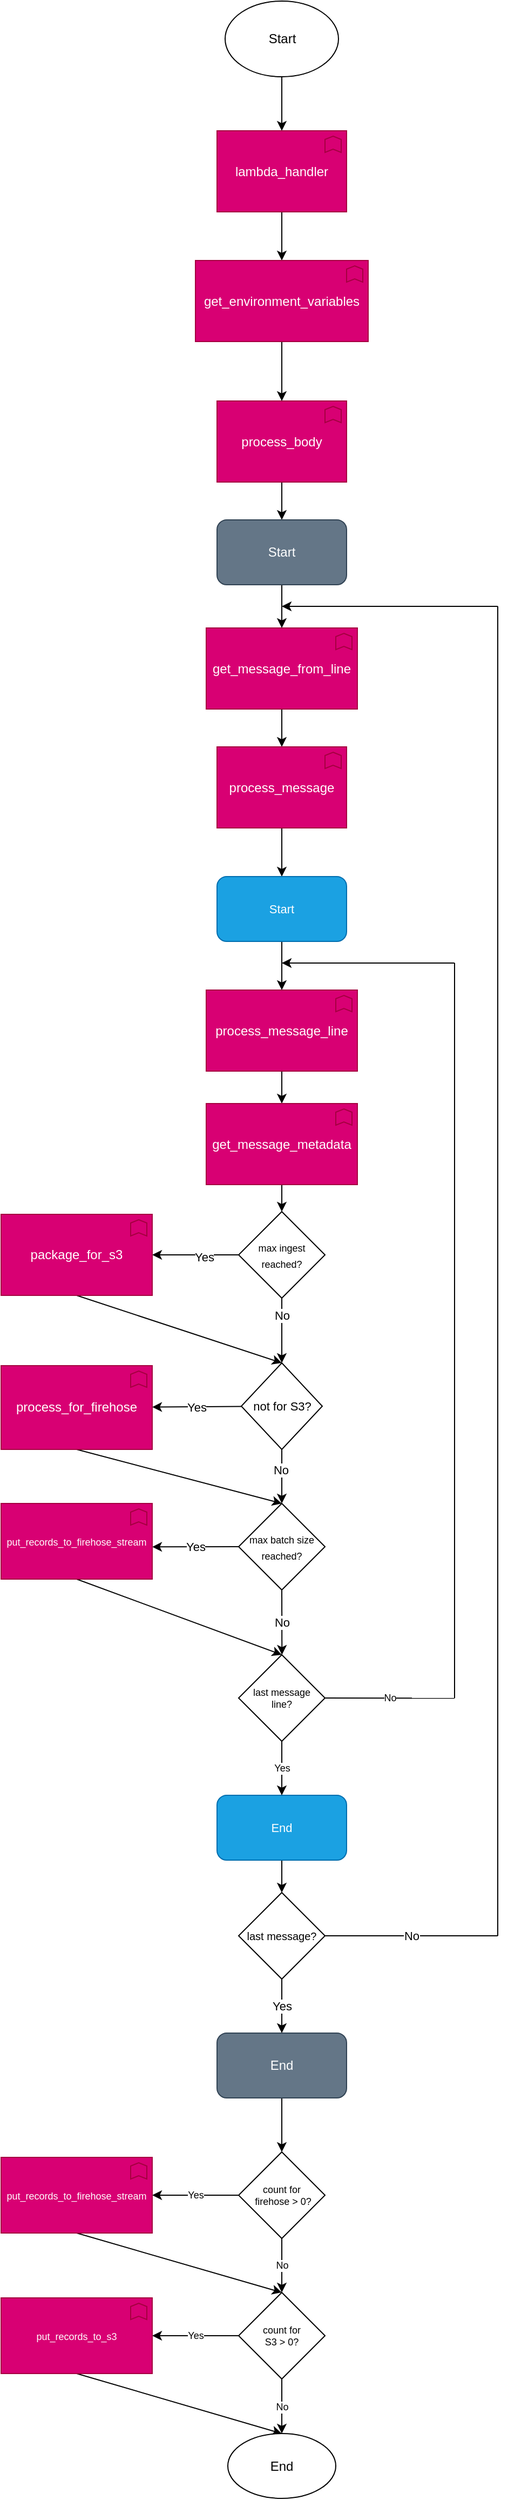 <mxfile>
    <diagram id="PvVdq7S-jclWojyiS0Vs" name="Page-1">
        <mxGraphModel dx="773" dy="604" grid="1" gridSize="10" guides="1" tooltips="1" connect="1" arrows="1" fold="1" page="1" pageScale="1" pageWidth="850" pageHeight="1100" background="#FFFFFF" math="0" shadow="0">
            <root>
                <mxCell id="0"/>
                <mxCell id="1" parent="0"/>
                <mxCell id="9" value="" style="edgeStyle=none;html=1;fontColor=#FFFFFF;" parent="1" target="7" edge="1">
                    <mxGeometry relative="1" as="geometry">
                        <mxPoint x="400" y="120" as="sourcePoint"/>
                    </mxGeometry>
                </mxCell>
                <mxCell id="21" value="" style="edgeStyle=none;html=1;fontColor=#FFFFFF;startArrow=none;startFill=0;" parent="1" source="7" target="13" edge="1">
                    <mxGeometry relative="1" as="geometry"/>
                </mxCell>
                <mxCell id="7" value="lambda_handler" style="html=1;outlineConnect=0;whiteSpace=wrap;fillColor=#d80073;shape=mxgraph.archimate.application;appType=function;strokeColor=#A50040;fontColor=#ffffff;" parent="1" vertex="1">
                    <mxGeometry x="340" y="170" width="120" height="75" as="geometry"/>
                </mxCell>
                <mxCell id="108" value="" style="edgeStyle=none;html=1;fontSize=11;fontColor=#FFFFFF;startArrow=none;startFill=0;endArrow=classic;endFill=1;" parent="1" source="11" target="60" edge="1">
                    <mxGeometry relative="1" as="geometry"/>
                </mxCell>
                <mxCell id="11" value="process_body" style="html=1;outlineConnect=0;whiteSpace=wrap;fillColor=#d80073;shape=mxgraph.archimate.application;appType=function;strokeColor=#A50040;fontColor=#ffffff;" parent="1" vertex="1">
                    <mxGeometry x="340" y="420" width="120" height="75" as="geometry"/>
                </mxCell>
                <mxCell id="22" value="" style="edgeStyle=none;html=1;fontColor=#FFFFFF;startArrow=none;startFill=0;" parent="1" source="13" target="11" edge="1">
                    <mxGeometry relative="1" as="geometry"/>
                </mxCell>
                <mxCell id="13" value="get_environment_variables" style="html=1;outlineConnect=0;whiteSpace=wrap;fillColor=#d80073;shape=mxgraph.archimate.application;appType=function;strokeColor=#A50040;fontColor=#ffffff;" parent="1" vertex="1">
                    <mxGeometry x="320" y="290" width="160" height="75" as="geometry"/>
                </mxCell>
                <mxCell id="83" value="" style="edgeStyle=none;html=1;fontSize=11;fontColor=#FFFFFF;startArrow=none;startFill=0;endArrow=classic;endFill=1;" parent="1" source="15" target="17" edge="1">
                    <mxGeometry relative="1" as="geometry"/>
                </mxCell>
                <mxCell id="15" value="get_message_from_line" style="html=1;outlineConnect=0;whiteSpace=wrap;fillColor=#d80073;shape=mxgraph.archimate.application;appType=function;strokeColor=#A50040;fontColor=#ffffff;" parent="1" vertex="1">
                    <mxGeometry x="330" y="630" width="140" height="75" as="geometry"/>
                </mxCell>
                <mxCell id="130" value="" style="edgeStyle=none;html=1;fontSize=11;fontColor=#FFFFFF;startArrow=none;startFill=0;endArrow=classic;endFill=1;" parent="1" source="17" target="87" edge="1">
                    <mxGeometry relative="1" as="geometry"/>
                </mxCell>
                <mxCell id="17" value="process_message" style="html=1;outlineConnect=0;whiteSpace=wrap;fillColor=#d80073;shape=mxgraph.archimate.application;appType=function;strokeColor=#A50040;fontColor=#ffffff;" parent="1" vertex="1">
                    <mxGeometry x="340" y="740" width="120" height="75" as="geometry"/>
                </mxCell>
                <mxCell id="133" value="" style="edgeStyle=none;html=1;fontSize=11;fontColor=#FFFFFF;startArrow=none;startFill=0;endArrow=classic;endFill=1;entryX=0.5;entryY=0;entryDx=0;entryDy=0;entryPerimeter=0;" parent="1" source="19" target="89" edge="1">
                    <mxGeometry relative="1" as="geometry">
                        <mxPoint x="400" y="1080" as="targetPoint"/>
                    </mxGeometry>
                </mxCell>
                <mxCell id="19" value="process_message_line" style="html=1;outlineConnect=0;whiteSpace=wrap;fillColor=#d80073;shape=mxgraph.archimate.application;appType=function;strokeColor=#A50040;fontColor=#ffffff;" parent="1" vertex="1">
                    <mxGeometry x="330" y="965" width="140" height="75" as="geometry"/>
                </mxCell>
                <mxCell id="33" value="" style="edgeStyle=none;html=1;fontColor=#000000;startArrow=none;startFill=0;labelBackgroundColor=#000000;" parent="1" source="26" target="28" edge="1">
                    <mxGeometry relative="1" as="geometry"/>
                </mxCell>
                <mxCell id="34" value="Yes" style="edgeLabel;html=1;align=center;verticalAlign=middle;resizable=0;points=[];fontColor=#000000;" parent="33" vertex="1" connectable="0">
                    <mxGeometry x="-0.254" y="2" relative="1" as="geometry">
                        <mxPoint x="-2" as="offset"/>
                    </mxGeometry>
                </mxCell>
                <mxCell id="94" value="" style="edgeStyle=none;html=1;fontSize=11;fontColor=#FFFFFF;startArrow=none;startFill=0;endArrow=classic;endFill=1;" parent="1" source="26" edge="1">
                    <mxGeometry relative="1" as="geometry">
                        <mxPoint x="400" y="1310" as="targetPoint"/>
                    </mxGeometry>
                </mxCell>
                <mxCell id="95" value="No" style="edgeLabel;html=1;align=center;verticalAlign=middle;resizable=0;points=[];fontSize=11;fontColor=#000000;" parent="94" vertex="1" connectable="0">
                    <mxGeometry x="-0.577" y="-2" relative="1" as="geometry">
                        <mxPoint x="2" y="3" as="offset"/>
                    </mxGeometry>
                </mxCell>
                <mxCell id="26" value="&lt;font style=&quot;font-size: 9px;&quot;&gt;max ingest reached?&lt;/font&gt;" style="rhombus;whiteSpace=wrap;html=1;fontColor=#000000;" parent="1" vertex="1">
                    <mxGeometry x="360" y="1170" width="80" height="80" as="geometry"/>
                </mxCell>
                <mxCell id="96" style="edgeStyle=none;html=1;exitX=0.5;exitY=1;exitDx=0;exitDy=0;exitPerimeter=0;fontSize=11;fontColor=#FFFFFF;startArrow=none;startFill=0;endArrow=classic;endFill=1;entryX=0.5;entryY=0;entryDx=0;entryDy=0;" parent="1" source="28" edge="1">
                    <mxGeometry relative="1" as="geometry">
                        <mxPoint x="400" y="1310" as="targetPoint"/>
                    </mxGeometry>
                </mxCell>
                <mxCell id="28" value="package_for_s3" style="html=1;outlineConnect=0;whiteSpace=wrap;fillColor=#d80073;shape=mxgraph.archimate.application;appType=function;strokeColor=#A50040;fontColor=#ffffff;" parent="1" vertex="1">
                    <mxGeometry x="140" y="1172.5" width="140" height="75" as="geometry"/>
                </mxCell>
                <mxCell id="125" style="edgeStyle=none;html=1;exitX=0.5;exitY=1;exitDx=0;exitDy=0;exitPerimeter=0;entryX=0.5;entryY=0;entryDx=0;entryDy=0;fontSize=11;fontColor=#FFFFFF;startArrow=none;startFill=0;endArrow=classic;endFill=1;" parent="1" source="36" target="39" edge="1">
                    <mxGeometry relative="1" as="geometry"/>
                </mxCell>
                <mxCell id="36" value="process_for_firehose" style="html=1;outlineConnect=0;whiteSpace=wrap;fillColor=#d80073;shape=mxgraph.archimate.application;appType=function;strokeColor=#A50040;fontColor=#ffffff;" parent="1" vertex="1">
                    <mxGeometry x="140" y="1312.5" width="140" height="77.5" as="geometry"/>
                </mxCell>
                <mxCell id="126" value="Yes" style="edgeStyle=none;html=1;exitX=0;exitY=0.5;exitDx=0;exitDy=0;fontSize=11;fontColor=default;startArrow=none;startFill=0;endArrow=classic;endFill=1;" parent="1" source="39" edge="1">
                    <mxGeometry relative="1" as="geometry">
                        <mxPoint x="280" y="1480.143" as="targetPoint"/>
                    </mxGeometry>
                </mxCell>
                <mxCell id="127" value="No" style="edgeStyle=none;html=1;exitX=0.5;exitY=1;exitDx=0;exitDy=0;fontSize=11;fontColor=default;startArrow=none;startFill=0;endArrow=classic;endFill=1;" parent="1" source="39" edge="1">
                    <mxGeometry relative="1" as="geometry">
                        <mxPoint x="400.138" y="1580" as="targetPoint"/>
                    </mxGeometry>
                </mxCell>
                <mxCell id="39" value="&lt;font style=&quot;font-size: 9px;&quot;&gt;max batch size reached?&lt;/font&gt;" style="rhombus;whiteSpace=wrap;html=1;fontColor=default;" parent="1" vertex="1">
                    <mxGeometry x="360" y="1440" width="80" height="80" as="geometry"/>
                </mxCell>
                <mxCell id="129" style="edgeStyle=none;html=1;exitX=0.5;exitY=1;exitDx=0;exitDy=0;exitPerimeter=0;fontSize=11;fontColor=#FFFFFF;startArrow=none;startFill=0;endArrow=classic;endFill=1;entryX=0.5;entryY=0;entryDx=0;entryDy=0;" parent="1" source="41" target="142" edge="1">
                    <mxGeometry relative="1" as="geometry">
                        <mxPoint x="330" y="1590" as="targetPoint"/>
                    </mxGeometry>
                </mxCell>
                <mxCell id="41" value="&lt;font style=&quot;font-size: 9px;&quot;&gt;put_records_to_firehose_stream&lt;/font&gt;" style="html=1;outlineConnect=0;whiteSpace=wrap;fillColor=#d80073;shape=mxgraph.archimate.application;appType=function;strokeColor=#A50040;fontColor=#ffffff;" parent="1" vertex="1">
                    <mxGeometry x="140" y="1440" width="140" height="70" as="geometry"/>
                </mxCell>
                <mxCell id="138" value="Yes" style="edgeStyle=none;html=1;fontSize=9;fontColor=default;startArrow=none;startFill=0;endArrow=classic;endFill=1;" parent="1" source="54" target="137" edge="1">
                    <mxGeometry relative="1" as="geometry"/>
                </mxCell>
                <mxCell id="140" value="No" style="edgeStyle=none;html=1;fontSize=9;fontColor=default;startArrow=none;startFill=0;endArrow=classic;endFill=1;" parent="1" source="54" target="139" edge="1">
                    <mxGeometry relative="1" as="geometry"/>
                </mxCell>
                <mxCell id="54" value="&lt;font style=&quot;font-size: 9px;&quot;&gt;count for&lt;br&gt;&amp;nbsp;firehose &amp;gt; 0?&lt;/font&gt;" style="rhombus;whiteSpace=wrap;html=1;fontSize=9;fontColor=default;" parent="1" vertex="1">
                    <mxGeometry x="360" y="2040" width="80" height="80" as="geometry"/>
                </mxCell>
                <mxCell id="61" value="" style="edgeStyle=none;html=1;fontSize=12;fontColor=#FFFFFF;startArrow=none;startFill=0;endArrow=classic;endFill=1;" parent="1" source="60" target="15" edge="1">
                    <mxGeometry relative="1" as="geometry"/>
                </mxCell>
                <mxCell id="60" value="&lt;font style=&quot;font-size: 12px;&quot;&gt;Start&lt;/font&gt;" style="rounded=1;whiteSpace=wrap;html=1;fontSize=9;fontColor=#ffffff;fillColor=#647687;strokeColor=#314354;" parent="1" vertex="1">
                    <mxGeometry x="340" y="530" width="120" height="60" as="geometry"/>
                </mxCell>
                <mxCell id="88" value="" style="edgeStyle=none;html=1;fontSize=11;fontColor=#FFFFFF;startArrow=none;startFill=0;endArrow=classic;endFill=1;" parent="1" source="87" target="19" edge="1">
                    <mxGeometry relative="1" as="geometry"/>
                </mxCell>
                <mxCell id="87" value="Start" style="rounded=1;whiteSpace=wrap;html=1;fontSize=11;fontColor=#ffffff;fillColor=#1ba1e2;strokeColor=#006EAF;" parent="1" vertex="1">
                    <mxGeometry x="340" y="860" width="120" height="60" as="geometry"/>
                </mxCell>
                <mxCell id="92" value="" style="edgeStyle=none;html=1;fontSize=11;fontColor=#FFFFFF;startArrow=none;startFill=0;endArrow=classic;endFill=1;" parent="1" source="89" target="26" edge="1">
                    <mxGeometry relative="1" as="geometry"/>
                </mxCell>
                <mxCell id="89" value="get_message_metadata" style="html=1;outlineConnect=0;whiteSpace=wrap;fillColor=#d80073;shape=mxgraph.archimate.application;appType=function;strokeColor=#A50040;fontColor=#ffffff;" parent="1" vertex="1">
                    <mxGeometry x="330" y="1070" width="140" height="75" as="geometry"/>
                </mxCell>
                <mxCell id="117" value="Yes" style="edgeStyle=none;html=1;fontSize=11;fontColor=default;startArrow=none;startFill=0;endArrow=classic;endFill=1;" parent="1" source="115" target="36" edge="1">
                    <mxGeometry relative="1" as="geometry"/>
                </mxCell>
                <mxCell id="115" value="not for S3?" style="rhombus;whiteSpace=wrap;html=1;fontSize=11;fontColor=default;" parent="1" vertex="1">
                    <mxGeometry x="362.5" y="1310" width="75" height="80" as="geometry"/>
                </mxCell>
                <mxCell id="122" value="" style="endArrow=classic;html=1;fontSize=11;fontColor=#FFFFFF;" parent="1" edge="1">
                    <mxGeometry width="50" height="50" relative="1" as="geometry">
                        <mxPoint x="400" y="1390" as="sourcePoint"/>
                        <mxPoint x="400" y="1440" as="targetPoint"/>
                    </mxGeometry>
                </mxCell>
                <mxCell id="123" value="No" style="edgeLabel;html=1;align=center;verticalAlign=middle;resizable=0;points=[];fontSize=11;fontColor=default;" parent="122" vertex="1" connectable="0">
                    <mxGeometry x="-0.24" y="-1" relative="1" as="geometry">
                        <mxPoint as="offset"/>
                    </mxGeometry>
                </mxCell>
                <mxCell id="158" value="" style="edgeStyle=none;html=1;" parent="1" source="128" target="157" edge="1">
                    <mxGeometry relative="1" as="geometry"/>
                </mxCell>
                <mxCell id="128" value="End" style="rounded=1;whiteSpace=wrap;html=1;fontSize=11;fontColor=#ffffff;fillColor=#1ba1e2;strokeColor=#006EAF;" parent="1" vertex="1">
                    <mxGeometry x="340" y="1710" width="120" height="60" as="geometry"/>
                </mxCell>
                <mxCell id="141" style="edgeStyle=none;html=1;exitX=0.5;exitY=1;exitDx=0;exitDy=0;exitPerimeter=0;entryX=0.5;entryY=0;entryDx=0;entryDy=0;fontSize=9;fontColor=#FFFFFF;startArrow=none;startFill=0;endArrow=classic;endFill=1;" parent="1" source="137" target="139" edge="1">
                    <mxGeometry relative="1" as="geometry"/>
                </mxCell>
                <mxCell id="137" value="&lt;font style=&quot;font-size: 9px;&quot;&gt;put_records_to_firehose_stream&lt;/font&gt;" style="html=1;outlineConnect=0;whiteSpace=wrap;fillColor=#d80073;shape=mxgraph.archimate.application;appType=function;strokeColor=#A50040;fontColor=#ffffff;" parent="1" vertex="1">
                    <mxGeometry x="140" y="2045" width="140" height="70" as="geometry"/>
                </mxCell>
                <mxCell id="151" value="Yes" style="edgeStyle=none;html=1;fontSize=9;fontColor=default;startArrow=none;startFill=0;endArrow=classic;endFill=1;" parent="1" source="139" target="150" edge="1">
                    <mxGeometry relative="1" as="geometry"/>
                </mxCell>
                <mxCell id="153" value="No" style="edgeStyle=none;html=1;fontSize=9;fontColor=default;startArrow=none;startFill=0;endArrow=classic;endFill=1;" parent="1" source="139" target="152" edge="1">
                    <mxGeometry relative="1" as="geometry"/>
                </mxCell>
                <mxCell id="139" value="count for &lt;br&gt;S3 &amp;gt; 0?" style="rhombus;whiteSpace=wrap;html=1;fontSize=9;fontColor=default;" parent="1" vertex="1">
                    <mxGeometry x="360" y="2170" width="80" height="80" as="geometry"/>
                </mxCell>
                <mxCell id="143" value="Yes" style="edgeStyle=none;html=1;fontSize=9;fontColor=default;startArrow=none;startFill=0;endArrow=classic;endFill=1;" parent="1" source="142" target="128" edge="1">
                    <mxGeometry relative="1" as="geometry"/>
                </mxCell>
                <mxCell id="146" value="No" style="edgeStyle=none;html=1;exitX=1;exitY=0.5;exitDx=0;exitDy=0;fontSize=9;fontColor=default;startArrow=none;startFill=0;endArrow=none;endFill=0;" parent="1" source="142" edge="1">
                    <mxGeometry relative="1" as="geometry">
                        <mxPoint x="560.0" y="1620.167" as="targetPoint"/>
                    </mxGeometry>
                </mxCell>
                <mxCell id="142" value="last message &lt;br&gt;line?" style="rhombus;whiteSpace=wrap;html=1;fontSize=9;fontColor=default;" parent="1" vertex="1">
                    <mxGeometry x="360" y="1580" width="80" height="80" as="geometry"/>
                </mxCell>
                <mxCell id="147" value="" style="endArrow=none;html=1;fontSize=9;fontColor=#FFFFFF;" parent="1" edge="1">
                    <mxGeometry width="50" height="50" relative="1" as="geometry">
                        <mxPoint x="560" y="1620" as="sourcePoint"/>
                        <mxPoint x="560" y="940" as="targetPoint"/>
                    </mxGeometry>
                </mxCell>
                <mxCell id="149" value="" style="endArrow=classic;html=1;fontSize=9;fontColor=#FFFFFF;" parent="1" edge="1">
                    <mxGeometry width="50" height="50" relative="1" as="geometry">
                        <mxPoint x="560" y="940" as="sourcePoint"/>
                        <mxPoint x="400" y="940" as="targetPoint"/>
                    </mxGeometry>
                </mxCell>
                <mxCell id="154" style="edgeStyle=none;html=1;exitX=0.5;exitY=1;exitDx=0;exitDy=0;exitPerimeter=0;entryX=0.5;entryY=0;entryDx=0;entryDy=0;fontSize=9;fontColor=#FFFFFF;startArrow=none;startFill=0;endArrow=classic;endFill=1;" parent="1" source="150" target="152" edge="1">
                    <mxGeometry relative="1" as="geometry"/>
                </mxCell>
                <mxCell id="150" value="&lt;font style=&quot;font-size: 9px;&quot;&gt;put_records_to_s3&lt;/font&gt;" style="html=1;outlineConnect=0;whiteSpace=wrap;fillColor=#d80073;shape=mxgraph.archimate.application;appType=function;strokeColor=#A50040;fontColor=#ffffff;" parent="1" vertex="1">
                    <mxGeometry x="140" y="2175" width="140" height="70" as="geometry"/>
                </mxCell>
                <mxCell id="152" value="&lt;font style=&quot;font-size: 12px;&quot;&gt;End&lt;/font&gt;" style="ellipse;whiteSpace=wrap;html=1;fontSize=9;fontColor=default;" parent="1" vertex="1">
                    <mxGeometry x="350" y="2300.5" width="100" height="60" as="geometry"/>
                </mxCell>
                <mxCell id="155" value="&lt;font style=&quot;font-size: 12px;&quot;&gt;Start&lt;/font&gt;" style="ellipse;whiteSpace=wrap;html=1;fontSize=9;fontColor=#000000;" parent="1" vertex="1">
                    <mxGeometry x="347.5" y="50" width="105" height="70" as="geometry"/>
                </mxCell>
                <mxCell id="160" value="" style="edgeStyle=none;html=1;" parent="1" source="156" target="54" edge="1">
                    <mxGeometry relative="1" as="geometry"/>
                </mxCell>
                <mxCell id="156" value="&lt;font style=&quot;font-size: 12px;&quot;&gt;End&lt;/font&gt;" style="rounded=1;whiteSpace=wrap;html=1;fontSize=9;fontColor=#ffffff;fillColor=#647687;strokeColor=#314354;" parent="1" vertex="1">
                    <mxGeometry x="340" y="1930" width="120" height="60" as="geometry"/>
                </mxCell>
                <mxCell id="159" value="Yes" style="edgeStyle=none;html=1;" parent="1" source="157" target="156" edge="1">
                    <mxGeometry relative="1" as="geometry"/>
                </mxCell>
                <mxCell id="157" value="&lt;font style=&quot;font-size: 10px;&quot;&gt;last message?&lt;/font&gt;" style="rhombus;whiteSpace=wrap;html=1;" parent="1" vertex="1">
                    <mxGeometry x="360" y="1800" width="80" height="80" as="geometry"/>
                </mxCell>
                <mxCell id="161" value="No" style="endArrow=none;html=1;" parent="1" edge="1">
                    <mxGeometry width="50" height="50" relative="1" as="geometry">
                        <mxPoint x="440" y="1840" as="sourcePoint"/>
                        <mxPoint x="600" y="1840" as="targetPoint"/>
                    </mxGeometry>
                </mxCell>
                <mxCell id="162" value="" style="endArrow=none;html=1;" parent="1" edge="1">
                    <mxGeometry width="50" height="50" relative="1" as="geometry">
                        <mxPoint x="600" y="1840" as="sourcePoint"/>
                        <mxPoint x="600" y="610" as="targetPoint"/>
                    </mxGeometry>
                </mxCell>
                <mxCell id="163" value="" style="endArrow=classic;html=1;" parent="1" edge="1">
                    <mxGeometry width="50" height="50" relative="1" as="geometry">
                        <mxPoint x="600" y="610" as="sourcePoint"/>
                        <mxPoint x="400" y="610" as="targetPoint"/>
                    </mxGeometry>
                </mxCell>
            </root>
        </mxGraphModel>
    </diagram>
</mxfile>